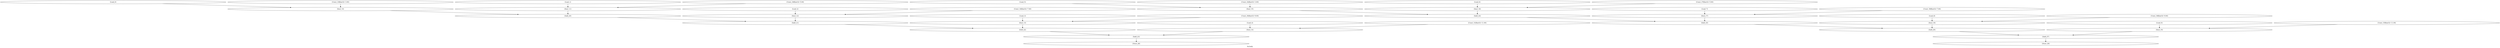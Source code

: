 /*
{
    "ALU" : ["FADD", "FMUL"],
    "MEMPORT" : ["input", "output"],
    "Constant" : ["const"],
    "Any2Pins" : "inPinA,inPinB"
}
*/

strict digraph "for.body" {
label="for.body";
Load_0 [label="{Load_0}", opcode=INPUT, width=32];
Load_1 [label="{Load_1}", opcode=INPUT, width=32];
Load_2 [label="{Load_2}", opcode=INPUT, width=32];
Load_3 [label="{Load_3}", opcode=INPUT, width=32];
Load_4 [label="{Load_4}", opcode=INPUT, width=32];
Load_5 [label="{Load_5}", opcode=INPUT, width=32];
Load_6 [label="{Load_6}", opcode=INPUT, width=32];
Load_7 [label="{Load_7}", opcode=INPUT, width=32];
Load_8 [label="{Load_8}", opcode=INPUT, width=32];
Load_9 [label="{Load_9}", opcode=INPUT, width=32];
fmul_10 [label="{fmul_10}", opcode=FMUL, width=32];
fmul_11 [label="{fmul_11}", opcode=FMUL, width=32];
fmul_12 [label="{fmul_12}", opcode=FMUL, width=32];
fmul_13 [label="{fmul_13}", opcode=FMUL, width=32];
fmul_14 [label="{fmul_14}", opcode=FMUL, width=32];
fmul_15 [label="{fmul_15}", opcode=FMUL, width=32];
fmul_16 [label="{fmul_16}", opcode=FMUL, width=32];
fmul_17 [label="{fmul_17}", opcode=FMUL, width=32];
fmul_18 [label="{fmul_18}", opcode=FMUL, width=32];
fmul_19 [label="{fmul_19}", opcode=FMUL, width=32];
fadd_20 [label="{fadd_20}", opcode=FADD, width=32];
fadd_21 [label="{fadd_21}", opcode=FADD, width=32];
fadd_22 [label="{fadd_22}", opcode=FADD, width=32];
fadd_23 [label="{fadd_23}", opcode=FADD, width=32];
fadd_24 [label="{fadd_24}", opcode=FADD, width=32];
fadd_25 [label="{fadd_25}", opcode=FADD, width=32];
fadd_26 [label="{fadd_26}", opcode=FADD, width=32];
fadd_27 [label="{fadd_27}", opcode=FADD, width=32];
Store_28 [label="{Store_28}", opcode=OUTPUT, width=32];
Store_29 [label="{Store_29}", opcode=OUTPUT, width=32];
Const_30 [constVal="1", float32="9.00", label="{Const_30|float32=9.00}", opcode=CONST, width=32];
Const_31 [constVal="1", float32="11.00", label="{Const_31|float32=11.00}", opcode=CONST, width=32];
Const_32 [constVal="1", float32="3.00", label="{Const_32|float32=3.00}", opcode=CONST, width=32];
Const_33 [constVal="1", float32="3.00", label="{Const_33|float32=3.00}", opcode=CONST, width=32];
Const_34 [constVal="1", float32="7.00", label="{Const_34|float32=7.00}", opcode=CONST, width=32];
Const_35 [constVal="1", float32="11.00", label="{Const_35|float32=11.00}", opcode=CONST, width=32];
Const_36 [constVal="1", float32="9.00", label="{Const_36|float32=9.00}", opcode=CONST, width=32];
Const_37 [constVal="1", float32="5.00", label="{Const_37|float32=5.00}", opcode=CONST, width=32];
Const_38 [constVal="1", float32="5.00", label="{Const_38|float32=5.00}", opcode=CONST, width=32];
Const_39 [constVal="1", float32="7.00", label="{Const_39|float32=7.00}", opcode=CONST, width=32];
Load_0 -> fmul_10  [driver=outPinA, load=Any2Pins];
Load_1 -> fmul_11  [driver=outPinA, load=Any2Pins];
Load_2 -> fmul_12  [driver=outPinA, load=Any2Pins];
Load_3 -> fmul_13  [driver=outPinA, load=Any2Pins];
Load_4 -> fmul_14  [driver=outPinA, load=Any2Pins];
Load_5 -> fmul_15  [driver=outPinA, load=Any2Pins];
Load_6 -> fmul_16  [driver=outPinA, load=Any2Pins];
Load_7 -> fmul_17  [driver=outPinA, load=Any2Pins];
Load_8 -> fmul_18  [driver=outPinA, load=Any2Pins];
Load_9 -> fmul_19  [driver=outPinA, load=Any2Pins];
fmul_10 -> fadd_20  [driver=outPinA, load=Any2Pins];
fmul_11 -> fadd_20  [driver=outPinA, load=Any2Pins];
fmul_12 -> fadd_21  [driver=outPinA, load=Any2Pins];
fmul_13 -> fadd_22  [driver=outPinA, load=Any2Pins];
fmul_14 -> fadd_23  [driver=outPinA, load=Any2Pins];
fmul_15 -> fadd_24  [driver=outPinA, load=Any2Pins];
fmul_16 -> fadd_24  [driver=outPinA, load=Any2Pins];
fmul_17 -> fadd_25  [driver=outPinA, load=Any2Pins];
fmul_18 -> fadd_26  [driver=outPinA, load=Any2Pins];
fmul_19 -> fadd_27  [driver=outPinA, load=Any2Pins];
fadd_20 -> fadd_21  [driver=outPinA, load=Any2Pins];
fadd_21 -> fadd_22  [driver=outPinA, load=Any2Pins];
fadd_22 -> fadd_23  [driver=outPinA, load=Any2Pins];
fadd_23 -> Store_28  [driver=outPinA, load=Any2Pins];
fadd_24 -> fadd_25  [driver=outPinA, load=Any2Pins];
fadd_25 -> fadd_26  [driver=outPinA, load=Any2Pins];
fadd_26 -> fadd_27  [driver=outPinA, load=Any2Pins];
fadd_27 -> Store_29  [driver=outPinA, load=Any2Pins];
Const_30 -> fmul_13  [driver=outPinA, load=Any2Pins];
Const_31 -> fmul_14  [driver=outPinA, load=Any2Pins];
Const_32 -> fmul_15  [driver=outPinA, load=Any2Pins];
Const_33 -> fmul_10  [driver=outPinA, load=Any2Pins];
Const_34 -> fmul_12  [driver=outPinA, load=Any2Pins];
Const_35 -> fmul_19  [driver=outPinA, load=Any2Pins];
Const_36 -> fmul_18  [driver=outPinA, load=Any2Pins];
Const_37 -> fmul_16  [driver=outPinA, load=Any2Pins];
Const_38 -> fmul_11  [driver=outPinA, load=Any2Pins];
Const_39 -> fmul_17  [driver=outPinA, load=Any2Pins];
}
